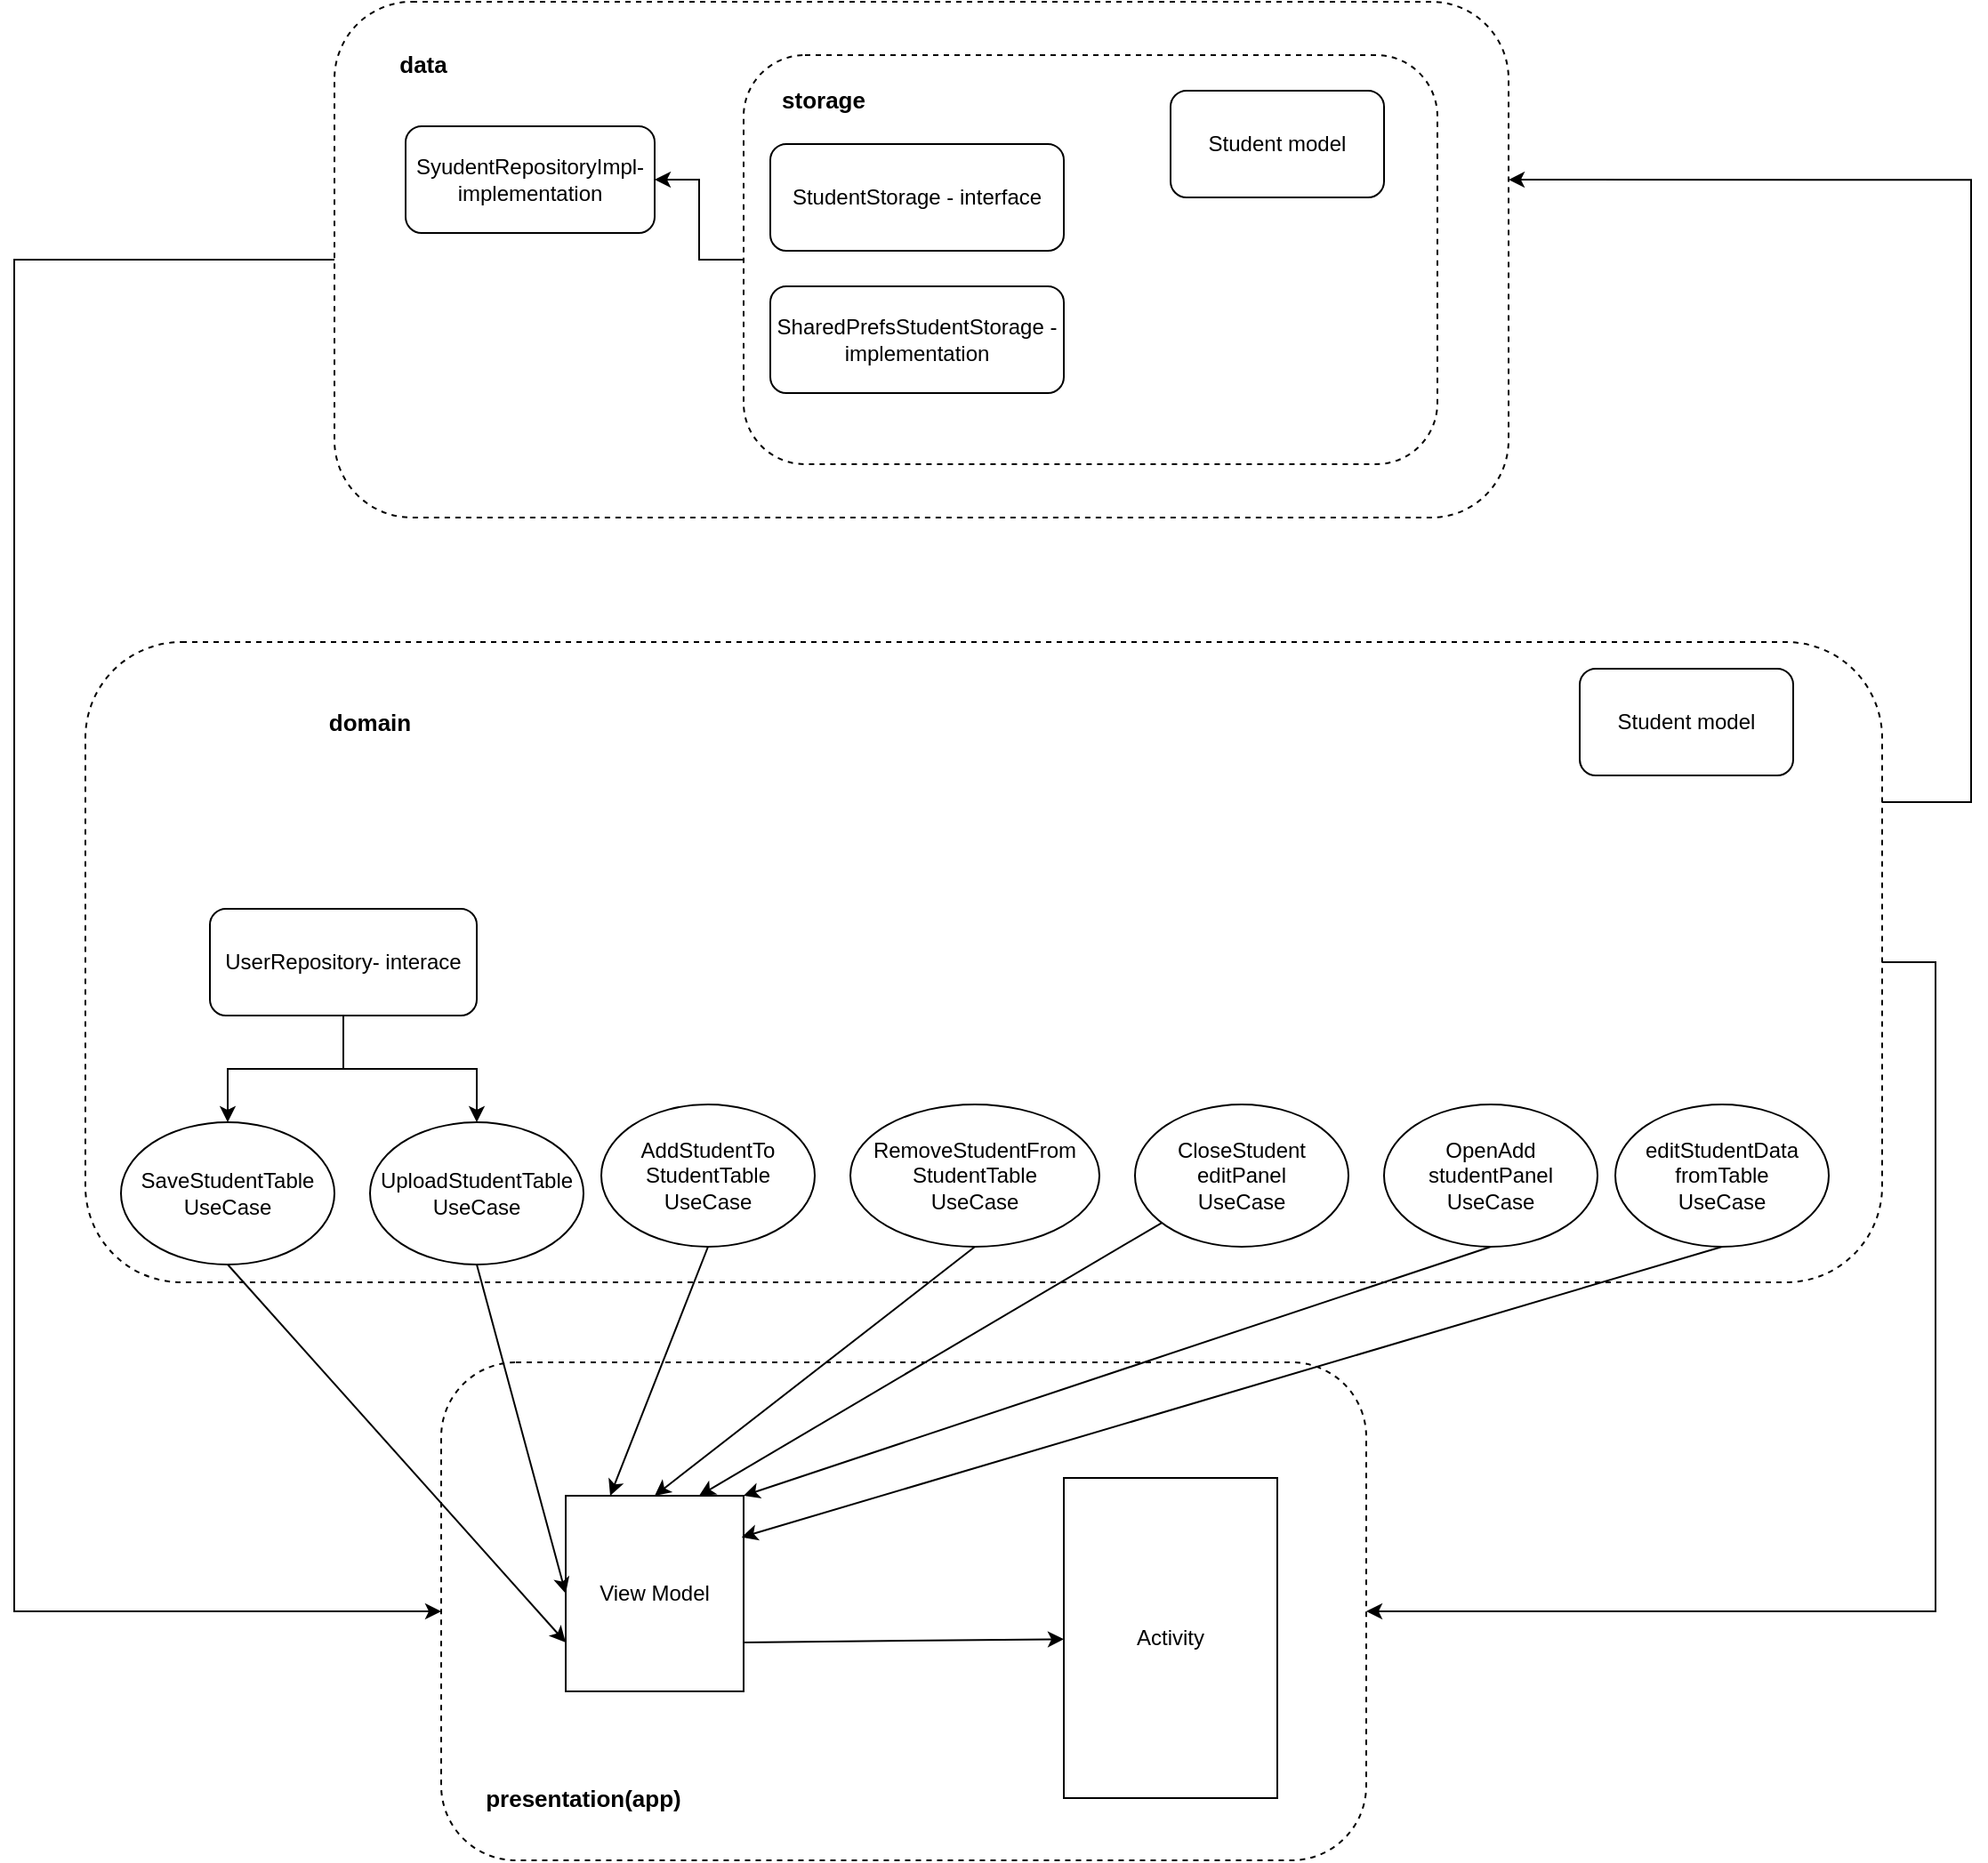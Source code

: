 <mxfile version="22.1.11" type="device">
  <diagram id="cwIRp_KXKwPp0aOuLG4Q" name="Страница — 1">
    <mxGraphModel dx="1509" dy="885" grid="1" gridSize="10" guides="1" tooltips="1" connect="1" arrows="1" fold="1" page="1" pageScale="1" pageWidth="3300" pageHeight="4681" math="0" shadow="0">
      <root>
        <mxCell id="0" />
        <mxCell id="1" parent="0" />
        <mxCell id="tZ8Ya-4mFZi0hfj2rR8u-40" style="edgeStyle=orthogonalEdgeStyle;rounded=0;orthogonalLoop=1;jettySize=auto;html=1;entryX=1;entryY=0.5;entryDx=0;entryDy=0;" parent="1" source="tZ8Ya-4mFZi0hfj2rR8u-1" target="tZ8Ya-4mFZi0hfj2rR8u-3" edge="1">
          <mxGeometry relative="1" as="geometry">
            <Array as="points">
              <mxPoint x="1200" y="580" />
              <mxPoint x="1200" y="945" />
            </Array>
          </mxGeometry>
        </mxCell>
        <mxCell id="tZ8Ya-4mFZi0hfj2rR8u-1" value="" style="rounded=1;whiteSpace=wrap;html=1;dashed=1;" parent="1" vertex="1">
          <mxGeometry x="160" y="400" width="1010" height="360" as="geometry" />
        </mxCell>
        <mxCell id="tZ8Ya-4mFZi0hfj2rR8u-41" style="edgeStyle=orthogonalEdgeStyle;rounded=0;orthogonalLoop=1;jettySize=auto;html=1;entryX=0;entryY=0.5;entryDx=0;entryDy=0;" parent="1" source="tZ8Ya-4mFZi0hfj2rR8u-2" target="tZ8Ya-4mFZi0hfj2rR8u-3" edge="1">
          <mxGeometry relative="1" as="geometry">
            <Array as="points">
              <mxPoint x="120" y="185" />
              <mxPoint x="120" y="945" />
            </Array>
          </mxGeometry>
        </mxCell>
        <mxCell id="tZ8Ya-4mFZi0hfj2rR8u-2" value="" style="rounded=1;whiteSpace=wrap;html=1;dashed=1;" parent="1" vertex="1">
          <mxGeometry x="300" y="40" width="660" height="290" as="geometry" />
        </mxCell>
        <mxCell id="tZ8Ya-4mFZi0hfj2rR8u-3" value="" style="rounded=1;whiteSpace=wrap;html=1;dashed=1;" parent="1" vertex="1">
          <mxGeometry x="360" y="805" width="520" height="280" as="geometry" />
        </mxCell>
        <mxCell id="tZ8Ya-4mFZi0hfj2rR8u-4" value="View Model" style="rounded=0;whiteSpace=wrap;html=1;" parent="1" vertex="1">
          <mxGeometry x="430" y="880" width="100" height="110" as="geometry" />
        </mxCell>
        <mxCell id="tZ8Ya-4mFZi0hfj2rR8u-5" value="presentation(app)" style="text;html=1;strokeColor=none;fillColor=none;align=center;verticalAlign=middle;whiteSpace=wrap;rounded=0;fontStyle=1;fontSize=13;" parent="1" vertex="1">
          <mxGeometry x="380" y="1030" width="120" height="40" as="geometry" />
        </mxCell>
        <mxCell id="tZ8Ya-4mFZi0hfj2rR8u-8" value="domain" style="text;html=1;strokeColor=none;fillColor=none;align=center;verticalAlign=middle;whiteSpace=wrap;rounded=0;fontStyle=1;fontSize=13;" parent="1" vertex="1">
          <mxGeometry x="280" y="430" width="80" height="30" as="geometry" />
        </mxCell>
        <mxCell id="tZ8Ya-4mFZi0hfj2rR8u-9" value="data" style="text;html=1;strokeColor=none;fillColor=none;align=center;verticalAlign=middle;whiteSpace=wrap;rounded=0;fontStyle=1;fontSize=13;" parent="1" vertex="1">
          <mxGeometry x="320" y="60" width="60" height="30" as="geometry" />
        </mxCell>
        <mxCell id="tZ8Ya-4mFZi0hfj2rR8u-10" value="SaveStudentTable&lt;br&gt;UseCase" style="ellipse;whiteSpace=wrap;html=1;" parent="1" vertex="1">
          <mxGeometry x="180" y="670" width="120" height="80" as="geometry" />
        </mxCell>
        <mxCell id="tZ8Ya-4mFZi0hfj2rR8u-11" value="UploadStudentTable&lt;br&gt;UseCase" style="ellipse;whiteSpace=wrap;html=1;" parent="1" vertex="1">
          <mxGeometry x="320" y="670" width="120" height="80" as="geometry" />
        </mxCell>
        <mxCell id="tZ8Ya-4mFZi0hfj2rR8u-12" value="AddStudentTo StudentTable&lt;br&gt;UseCase" style="ellipse;whiteSpace=wrap;html=1;" parent="1" vertex="1">
          <mxGeometry x="450" y="660" width="120" height="80" as="geometry" />
        </mxCell>
        <mxCell id="tZ8Ya-4mFZi0hfj2rR8u-13" value="RemoveStudentFrom StudentTable&lt;br&gt;UseCase" style="ellipse;whiteSpace=wrap;html=1;" parent="1" vertex="1">
          <mxGeometry x="590" y="660" width="140" height="80" as="geometry" />
        </mxCell>
        <mxCell id="tZ8Ya-4mFZi0hfj2rR8u-14" value="editStudentData fromTable&lt;br&gt;UseCase" style="ellipse;whiteSpace=wrap;html=1;" parent="1" vertex="1">
          <mxGeometry x="1020" y="660" width="120" height="80" as="geometry" />
        </mxCell>
        <mxCell id="tZ8Ya-4mFZi0hfj2rR8u-17" value="" style="endArrow=classic;html=1;rounded=0;exitX=0.5;exitY=1;exitDx=0;exitDy=0;entryX=0;entryY=0.75;entryDx=0;entryDy=0;" parent="1" source="tZ8Ya-4mFZi0hfj2rR8u-10" target="tZ8Ya-4mFZi0hfj2rR8u-4" edge="1">
          <mxGeometry width="50" height="50" relative="1" as="geometry">
            <mxPoint x="700" y="750" as="sourcePoint" />
            <mxPoint x="750" y="700" as="targetPoint" />
          </mxGeometry>
        </mxCell>
        <mxCell id="tZ8Ya-4mFZi0hfj2rR8u-18" value="" style="endArrow=classic;html=1;rounded=0;exitX=0.5;exitY=1;exitDx=0;exitDy=0;entryX=0;entryY=0.5;entryDx=0;entryDy=0;" parent="1" source="tZ8Ya-4mFZi0hfj2rR8u-11" target="tZ8Ya-4mFZi0hfj2rR8u-4" edge="1">
          <mxGeometry width="50" height="50" relative="1" as="geometry">
            <mxPoint x="700" y="750" as="sourcePoint" />
            <mxPoint x="750" y="700" as="targetPoint" />
          </mxGeometry>
        </mxCell>
        <mxCell id="tZ8Ya-4mFZi0hfj2rR8u-19" value="" style="endArrow=classic;html=1;rounded=0;exitX=0.5;exitY=1;exitDx=0;exitDy=0;entryX=0.25;entryY=0;entryDx=0;entryDy=0;" parent="1" source="tZ8Ya-4mFZi0hfj2rR8u-12" target="tZ8Ya-4mFZi0hfj2rR8u-4" edge="1">
          <mxGeometry width="50" height="50" relative="1" as="geometry">
            <mxPoint x="700" y="750" as="sourcePoint" />
            <mxPoint x="750" y="700" as="targetPoint" />
          </mxGeometry>
        </mxCell>
        <mxCell id="tZ8Ya-4mFZi0hfj2rR8u-20" value="" style="endArrow=classic;html=1;rounded=0;exitX=0.5;exitY=1;exitDx=0;exitDy=0;entryX=0.5;entryY=0;entryDx=0;entryDy=0;" parent="1" source="tZ8Ya-4mFZi0hfj2rR8u-13" target="tZ8Ya-4mFZi0hfj2rR8u-4" edge="1">
          <mxGeometry width="50" height="50" relative="1" as="geometry">
            <mxPoint x="700" y="750" as="sourcePoint" />
            <mxPoint x="750" y="700" as="targetPoint" />
          </mxGeometry>
        </mxCell>
        <mxCell id="tZ8Ya-4mFZi0hfj2rR8u-21" value="" style="endArrow=classic;html=1;rounded=0;exitX=0.5;exitY=1;exitDx=0;exitDy=0;entryX=0.989;entryY=0.212;entryDx=0;entryDy=0;entryPerimeter=0;" parent="1" source="tZ8Ya-4mFZi0hfj2rR8u-14" target="tZ8Ya-4mFZi0hfj2rR8u-4" edge="1">
          <mxGeometry width="50" height="50" relative="1" as="geometry">
            <mxPoint x="700" y="750" as="sourcePoint" />
            <mxPoint x="690" y="940" as="targetPoint" />
          </mxGeometry>
        </mxCell>
        <mxCell id="tZ8Ya-4mFZi0hfj2rR8u-26" style="edgeStyle=orthogonalEdgeStyle;rounded=0;orthogonalLoop=1;jettySize=auto;html=1;" parent="1" source="tZ8Ya-4mFZi0hfj2rR8u-24" target="tZ8Ya-4mFZi0hfj2rR8u-10" edge="1">
          <mxGeometry relative="1" as="geometry" />
        </mxCell>
        <mxCell id="tZ8Ya-4mFZi0hfj2rR8u-27" style="edgeStyle=orthogonalEdgeStyle;rounded=0;orthogonalLoop=1;jettySize=auto;html=1;" parent="1" source="tZ8Ya-4mFZi0hfj2rR8u-24" target="tZ8Ya-4mFZi0hfj2rR8u-11" edge="1">
          <mxGeometry relative="1" as="geometry" />
        </mxCell>
        <mxCell id="tZ8Ya-4mFZi0hfj2rR8u-24" value="UserRepository- interace" style="rounded=1;whiteSpace=wrap;html=1;" parent="1" vertex="1">
          <mxGeometry x="230" y="550" width="150" height="60" as="geometry" />
        </mxCell>
        <mxCell id="tZ8Ya-4mFZi0hfj2rR8u-28" value="Student model" style="rounded=1;whiteSpace=wrap;html=1;" parent="1" vertex="1">
          <mxGeometry x="1000" y="415" width="120" height="60" as="geometry" />
        </mxCell>
        <mxCell id="tZ8Ya-4mFZi0hfj2rR8u-29" value="SyudentRepositoryImpl-&lt;br&gt;implementation" style="rounded=1;whiteSpace=wrap;html=1;" parent="1" vertex="1">
          <mxGeometry x="340" y="110" width="140" height="60" as="geometry" />
        </mxCell>
        <mxCell id="tZ8Ya-4mFZi0hfj2rR8u-38" style="edgeStyle=orthogonalEdgeStyle;rounded=0;orthogonalLoop=1;jettySize=auto;html=1;entryX=1;entryY=0.5;entryDx=0;entryDy=0;" parent="1" source="tZ8Ya-4mFZi0hfj2rR8u-30" target="tZ8Ya-4mFZi0hfj2rR8u-29" edge="1">
          <mxGeometry relative="1" as="geometry" />
        </mxCell>
        <mxCell id="tZ8Ya-4mFZi0hfj2rR8u-30" value="" style="rounded=1;whiteSpace=wrap;html=1;dashed=1;" parent="1" vertex="1">
          <mxGeometry x="530" y="70" width="390" height="230" as="geometry" />
        </mxCell>
        <mxCell id="tZ8Ya-4mFZi0hfj2rR8u-32" value="storage" style="text;html=1;strokeColor=none;fillColor=none;align=center;verticalAlign=middle;whiteSpace=wrap;rounded=0;fontStyle=1;fontSize=13;" parent="1" vertex="1">
          <mxGeometry x="545" y="80" width="60" height="30" as="geometry" />
        </mxCell>
        <mxCell id="tZ8Ya-4mFZi0hfj2rR8u-33" value="StudentStorage - interface" style="rounded=1;whiteSpace=wrap;html=1;" parent="1" vertex="1">
          <mxGeometry x="545" y="120" width="165" height="60" as="geometry" />
        </mxCell>
        <mxCell id="tZ8Ya-4mFZi0hfj2rR8u-35" value="Student model" style="rounded=1;whiteSpace=wrap;html=1;" parent="1" vertex="1">
          <mxGeometry x="770" y="90" width="120" height="60" as="geometry" />
        </mxCell>
        <mxCell id="tZ8Ya-4mFZi0hfj2rR8u-36" value="SharedPrefsStudentStorage -implementation" style="rounded=1;whiteSpace=wrap;html=1;" parent="1" vertex="1">
          <mxGeometry x="545" y="200" width="165" height="60" as="geometry" />
        </mxCell>
        <mxCell id="tZ8Ya-4mFZi0hfj2rR8u-39" style="edgeStyle=orthogonalEdgeStyle;rounded=0;orthogonalLoop=1;jettySize=auto;html=1;exitX=1;exitY=0.25;exitDx=0;exitDy=0;entryX=1;entryY=0.345;entryDx=0;entryDy=0;entryPerimeter=0;" parent="1" source="tZ8Ya-4mFZi0hfj2rR8u-1" target="tZ8Ya-4mFZi0hfj2rR8u-2" edge="1">
          <mxGeometry relative="1" as="geometry">
            <Array as="points">
              <mxPoint x="1220" y="490" />
              <mxPoint x="1220" y="140" />
            </Array>
          </mxGeometry>
        </mxCell>
        <mxCell id="tZ8Ya-4mFZi0hfj2rR8u-42" value="CloseStudent editPanel&lt;br&gt;UseCase" style="ellipse;whiteSpace=wrap;html=1;" parent="1" vertex="1">
          <mxGeometry x="750" y="660" width="120" height="80" as="geometry" />
        </mxCell>
        <mxCell id="tZ8Ya-4mFZi0hfj2rR8u-43" value="OpenAdd studentPanel&lt;br&gt;UseCase" style="ellipse;whiteSpace=wrap;html=1;" parent="1" vertex="1">
          <mxGeometry x="890" y="660" width="120" height="80" as="geometry" />
        </mxCell>
        <mxCell id="tZ8Ya-4mFZi0hfj2rR8u-44" value="" style="endArrow=classic;html=1;rounded=0;entryX=0.75;entryY=0;entryDx=0;entryDy=0;" parent="1" source="tZ8Ya-4mFZi0hfj2rR8u-42" target="tZ8Ya-4mFZi0hfj2rR8u-4" edge="1">
          <mxGeometry width="50" height="50" relative="1" as="geometry">
            <mxPoint x="780" y="610" as="sourcePoint" />
            <mxPoint x="830" y="560" as="targetPoint" />
          </mxGeometry>
        </mxCell>
        <mxCell id="tZ8Ya-4mFZi0hfj2rR8u-45" value="" style="endArrow=classic;html=1;rounded=0;exitX=0.5;exitY=1;exitDx=0;exitDy=0;entryX=1;entryY=0;entryDx=0;entryDy=0;" parent="1" source="tZ8Ya-4mFZi0hfj2rR8u-43" target="tZ8Ya-4mFZi0hfj2rR8u-4" edge="1">
          <mxGeometry width="50" height="50" relative="1" as="geometry">
            <mxPoint x="780" y="610" as="sourcePoint" />
            <mxPoint x="830" y="560" as="targetPoint" />
          </mxGeometry>
        </mxCell>
        <mxCell id="cGKRp5_Mn36SzZ9TuBNz-1" value="Activity" style="rounded=0;whiteSpace=wrap;html=1;" vertex="1" parent="1">
          <mxGeometry x="710" y="870" width="120" height="180" as="geometry" />
        </mxCell>
        <mxCell id="cGKRp5_Mn36SzZ9TuBNz-2" value="" style="endArrow=classic;html=1;rounded=0;exitX=1;exitY=0.75;exitDx=0;exitDy=0;" edge="1" parent="1" source="tZ8Ya-4mFZi0hfj2rR8u-4" target="cGKRp5_Mn36SzZ9TuBNz-1">
          <mxGeometry width="50" height="50" relative="1" as="geometry">
            <mxPoint x="610" y="860" as="sourcePoint" />
            <mxPoint x="660" y="810" as="targetPoint" />
          </mxGeometry>
        </mxCell>
      </root>
    </mxGraphModel>
  </diagram>
</mxfile>
